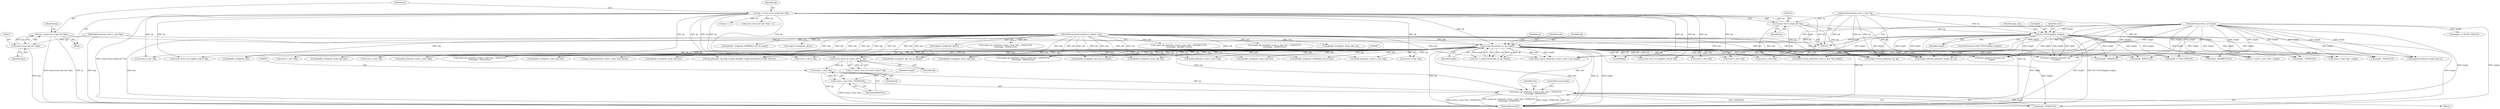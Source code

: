 digraph "0_tcpdump_67c7126062d59729cd421bb38f9594015c9907ba@pointer" {
"1000629" [label="(Call,(const u_char *)dp)"];
"1000619" [label="(Call,(const struct nd_router_advert *)dp)"];
"1000171" [label="(Call,icmp6_cksum(ndo, ip, dp, length))"];
"1000106" [label="(MethodParameterIn,netdissect_options *ndo)"];
"1000124" [label="(Call,ip = (const struct ip6_hdr *)bp2)"];
"1000126" [label="(Call,(const struct ip6_hdr *)bp2)"];
"1000109" [label="(MethodParameterIn,const u_char *bp2)"];
"1000119" [label="(Call,dp = (const struct icmp6_hdr *)bp)"];
"1000121" [label="(Call,(const struct icmp6_hdr *)bp)"];
"1000107" [label="(MethodParameterIn,const u_char *bp)"];
"1000156" [label="(Call,ND_TTEST2(bp[0], length))"];
"1000108" [label="(MethodParameterIn,u_int length)"];
"1000626" [label="(Call,icmp6_opt_print(ndo, (const u_char *)dp + RTADVLEN,\n\t\t\t\t\tlength - RTADVLEN))"];
"1000628" [label="(Call,(const u_char *)dp + RTADVLEN)"];
"1000780" [label="(Call,icmp6_rrenum_print(ndo, bp, ep))"];
"1000851" [label="(Call,cp = (const u_char *)dp + length)"];
"1000156" [label="(Call,ND_TTEST2(bp[0], length))"];
"1000163" [label="(Identifier,udp_sum)"];
"1000384" [label="(Call,ip6addr_string(ndo, &oip->ip6_dst))"];
"1000654" [label="(Call,ip6addr_string(ndo, &p->nd_ns_target))"];
"1000107" [label="(MethodParameterIn,const u_char *bp)"];
"1000125" [label="(Identifier,ip)"];
"1000292" [label="(Call,ip6addr_string(ndo, &oip->ip6_dst))"];
"1000717" [label="(Call,icmp6_opt_print(ndo, (const u_char *)dp + NDADVLEN,\n\t\t\t\t\tlength - NDADVLEN))"];
"1000854" [label="(Call,(const u_char *)dp)"];
"1000312" [label="(Call,ip6addr_string(ndo, &oip->ip6_src))"];
"1000882" [label="(Call,ip6addr_string(ndo, in6))"];
"1000172" [label="(Identifier,ndo)"];
"1000582" [label="(Call,(const u_char *)dp)"];
"1000587" [label="(Call,mld6_print(ndo, (const u_char *)dp))"];
"1000964" [label="(Call,rpl_print(ndo, dp, &dp->icmp6_data8[0], length-sizeof(struct icmp6_hdr)+4))"];
"1000853" [label="(Call,(const u_char *)dp + length)"];
"1000756" [label="(Call,ip6addr_string(ndo, &RDR(dp)->nd_rd_target))"];
"1000356" [label="(Call,tcpport_string(ndo, dport))"];
"1000549" [label="(Call,mld6_print(ndo, (const u_char *)dp))"];
"1000306" [label="(Call,ip6addr_string(ndo, &oip->ip6_dst))"];
"1000580" [label="(Call,mld6_print(ndo, (const u_char *)dp))"];
"1000123" [label="(Identifier,bp)"];
"1000627" [label="(Identifier,ndo)"];
"1000373" [label="(Call,udpport_string(ndo, dport))"];
"1000693" [label="(Call,ip6addr_string(ndo, &p->nd_na_target))"];
"1000959" [label="(Call,length - MPADVLEN)"];
"1000599" [label="(Call,icmp6_opt_print(ndo, (const u_char *)dp + RTSOLLEN,\n\t\t\t\t\tlength - RTSOLLEN))"];
"1000621" [label="(Identifier,dp)"];
"1000636" [label="(ControlStructure,break;)"];
"1000973" [label="(Call,length-sizeof(struct icmp6_hdr)+4)"];
"1000681" [label="(Call,(const struct nd_neighbor_advert *)dp)"];
"1000367" [label="(Call,ip6addr_string(ndo, &oip->ip6_dst))"];
"1000131" [label="(Call,(const struct ip6_hdr *)(dp + 1))"];
"1000174" [label="(Identifier,dp)"];
"1000617" [label="(Call,p = (const struct nd_router_advert *)dp)"];
"1000350" [label="(Call,ip6addr_string(ndo, &oip->ip6_dst))"];
"1000731" [label="(Call,RDR(dp))"];
"1000126" [label="(Call,(const struct ip6_hdr *)bp2)"];
"1000551" [label="(Call,(const u_char *)dp)"];
"1000566" [label="(Call,(const u_char *)dp)"];
"1000797" [label="(Call,mldv2_report_print(ndo, (const u_char *) dp, length))"];
"1000634" [label="(Identifier,length)"];
"1000160" [label="(Identifier,length)"];
"1000119" [label="(Call,dp = (const struct icmp6_hdr *)bp)"];
"1000324" [label="(Call,get_upperlayer(ndo, (const u_char *)oip, &prot))"];
"1000157" [label="(Call,bp[0])"];
"1000589" [label="(Call,(const u_char *)dp)"];
"1000739" [label="(Call,ip6addr_string(ndo, &RDR(dp)->nd_rd_dst))"];
"1000128" [label="(Identifier,bp2)"];
"1000111" [label="(Block,)"];
"1000615" [label="(Block,)"];
"1000606" [label="(Call,length - RTSOLLEN)"];
"1000619" [label="(Call,(const struct nd_router_advert *)dp)"];
"1000130" [label="(Identifier,oip)"];
"1000169" [label="(Call,sum = icmp6_cksum(ndo, ip, dp, length))"];
"1000628" [label="(Call,(const u_char *)dp + RTADVLEN)"];
"1000642" [label="(Call,(const struct nd_neighbor_solicit *)dp)"];
"1000109" [label="(MethodParameterIn,const u_char *bp2)"];
"1000445" [label="(Call,ip6addr_string(ndo, &oip->ip6_dst))"];
"1000545" [label="(Call,length == MLD_MINLEN)"];
"1000564" [label="(Call,mldv2_query_print(ndo, (const u_char *)dp, length))"];
"1000121" [label="(Call,(const struct icmp6_hdr *)bp)"];
"1000633" [label="(Call,length - RTADVLEN)"];
"1000775" [label="(Call,length - REDIRECTLEN)"];
"1000626" [label="(Call,icmp6_opt_print(ndo, (const u_char *)dp + RTADVLEN,\n\t\t\t\t\tlength - RTADVLEN))"];
"1000171" [label="(Call,icmp6_cksum(ndo, ip, dp, length))"];
"1000120" [label="(Identifier,dp)"];
"1000799" [label="(Call,(const u_char *) dp)"];
"1000665" [label="(Call,icmp6_opt_print(ndo, (const u_char *)dp + NDSOLLEN,\n\t\t\t\t\tlength - NDSOLLEN))"];
"1000124" [label="(Call,ip = (const struct ip6_hdr *)bp2)"];
"1000197" [label="(Identifier,ndo)"];
"1000768" [label="(Call,icmp6_opt_print(ndo, (const u_char *)dp + REDIRECTLEN,\n\t\t\t\t\tlength - REDIRECTLEN))"];
"1000175" [label="(Identifier,length)"];
"1000155" [label="(ControlStructure,if (ND_TTEST2(bp[0], length)))"];
"1000108" [label="(MethodParameterIn,u_int length)"];
"1000724" [label="(Call,length - NDADVLEN)"];
"1000672" [label="(Call,length - NDSOLLEN)"];
"1000556" [label="(Call,length >= MLDV2_MINLEN)"];
"1000602" [label="(Call,(const u_char *)dp)"];
"1000133" [label="(Call,dp + 1)"];
"1000787" [label="(Call,icmp6_nodeinfo_print(ndo, length, bp, ep))"];
"1000632" [label="(Identifier,RTADVLEN)"];
"1000631" [label="(Identifier,dp)"];
"1000173" [label="(Identifier,ip)"];
"1000952" [label="(Call,icmp6_opt_print(ndo, (const u_char *)dp + MPADVLEN,\n\t\t\t\t\tlength - MPADVLEN))"];
"1001016" [label="(MethodReturn,RET)"];
"1000993" [label="(Call,print_unknown_data(ndo, bp,\"\n\t\", length))"];
"1000106" [label="(MethodParameterIn,netdissect_options *ndo)"];
"1000629" [label="(Call,(const u_char *)dp)"];
"1000955" [label="(Call,(const u_char *)dp)"];
"1000405" [label="(Call,print_unknown_data(ndo, bp,\"\n\t\",length))"];
"1000629" -> "1000628"  [label="AST: "];
"1000629" -> "1000631"  [label="CFG: "];
"1000630" -> "1000629"  [label="AST: "];
"1000631" -> "1000629"  [label="AST: "];
"1000632" -> "1000629"  [label="CFG: "];
"1000629" -> "1001016"  [label="DDG: dp"];
"1000629" -> "1000626"  [label="DDG: dp"];
"1000629" -> "1000628"  [label="DDG: dp"];
"1000619" -> "1000629"  [label="DDG: dp"];
"1000619" -> "1000617"  [label="AST: "];
"1000619" -> "1000621"  [label="CFG: "];
"1000620" -> "1000619"  [label="AST: "];
"1000621" -> "1000619"  [label="AST: "];
"1000617" -> "1000619"  [label="CFG: "];
"1000619" -> "1000617"  [label="DDG: dp"];
"1000171" -> "1000619"  [label="DDG: dp"];
"1000119" -> "1000619"  [label="DDG: dp"];
"1000171" -> "1000169"  [label="AST: "];
"1000171" -> "1000175"  [label="CFG: "];
"1000172" -> "1000171"  [label="AST: "];
"1000173" -> "1000171"  [label="AST: "];
"1000174" -> "1000171"  [label="AST: "];
"1000175" -> "1000171"  [label="AST: "];
"1000169" -> "1000171"  [label="CFG: "];
"1000171" -> "1001016"  [label="DDG: ndo"];
"1000171" -> "1001016"  [label="DDG: ip"];
"1000171" -> "1001016"  [label="DDG: length"];
"1000171" -> "1001016"  [label="DDG: dp"];
"1000171" -> "1000169"  [label="DDG: ndo"];
"1000171" -> "1000169"  [label="DDG: ip"];
"1000171" -> "1000169"  [label="DDG: dp"];
"1000171" -> "1000169"  [label="DDG: length"];
"1000106" -> "1000171"  [label="DDG: ndo"];
"1000124" -> "1000171"  [label="DDG: ip"];
"1000119" -> "1000171"  [label="DDG: dp"];
"1000156" -> "1000171"  [label="DDG: length"];
"1000108" -> "1000171"  [label="DDG: length"];
"1000171" -> "1000292"  [label="DDG: ndo"];
"1000171" -> "1000306"  [label="DDG: ndo"];
"1000171" -> "1000324"  [label="DDG: ndo"];
"1000171" -> "1000350"  [label="DDG: ndo"];
"1000171" -> "1000367"  [label="DDG: ndo"];
"1000171" -> "1000384"  [label="DDG: ndo"];
"1000171" -> "1000405"  [label="DDG: ndo"];
"1000171" -> "1000405"  [label="DDG: length"];
"1000171" -> "1000445"  [label="DDG: ndo"];
"1000171" -> "1000545"  [label="DDG: length"];
"1000171" -> "1000549"  [label="DDG: ndo"];
"1000171" -> "1000551"  [label="DDG: dp"];
"1000171" -> "1000564"  [label="DDG: ndo"];
"1000171" -> "1000566"  [label="DDG: dp"];
"1000171" -> "1000580"  [label="DDG: ndo"];
"1000171" -> "1000582"  [label="DDG: dp"];
"1000171" -> "1000587"  [label="DDG: ndo"];
"1000171" -> "1000589"  [label="DDG: dp"];
"1000171" -> "1000599"  [label="DDG: ndo"];
"1000171" -> "1000602"  [label="DDG: dp"];
"1000171" -> "1000606"  [label="DDG: length"];
"1000171" -> "1000626"  [label="DDG: ndo"];
"1000171" -> "1000633"  [label="DDG: length"];
"1000171" -> "1000642"  [label="DDG: dp"];
"1000171" -> "1000654"  [label="DDG: ndo"];
"1000171" -> "1000672"  [label="DDG: length"];
"1000171" -> "1000681"  [label="DDG: dp"];
"1000171" -> "1000693"  [label="DDG: ndo"];
"1000171" -> "1000724"  [label="DDG: length"];
"1000171" -> "1000731"  [label="DDG: dp"];
"1000171" -> "1000739"  [label="DDG: ndo"];
"1000171" -> "1000775"  [label="DDG: length"];
"1000171" -> "1000780"  [label="DDG: ndo"];
"1000171" -> "1000787"  [label="DDG: ndo"];
"1000171" -> "1000787"  [label="DDG: length"];
"1000171" -> "1000797"  [label="DDG: ndo"];
"1000171" -> "1000797"  [label="DDG: length"];
"1000171" -> "1000799"  [label="DDG: dp"];
"1000171" -> "1000851"  [label="DDG: length"];
"1000171" -> "1000854"  [label="DDG: dp"];
"1000171" -> "1000853"  [label="DDG: length"];
"1000171" -> "1000882"  [label="DDG: ndo"];
"1000171" -> "1000952"  [label="DDG: ndo"];
"1000171" -> "1000955"  [label="DDG: dp"];
"1000171" -> "1000959"  [label="DDG: length"];
"1000171" -> "1000964"  [label="DDG: ndo"];
"1000171" -> "1000964"  [label="DDG: dp"];
"1000171" -> "1000973"  [label="DDG: length"];
"1000171" -> "1000993"  [label="DDG: ndo"];
"1000171" -> "1000993"  [label="DDG: length"];
"1000106" -> "1000105"  [label="AST: "];
"1000106" -> "1001016"  [label="DDG: ndo"];
"1000106" -> "1000292"  [label="DDG: ndo"];
"1000106" -> "1000306"  [label="DDG: ndo"];
"1000106" -> "1000312"  [label="DDG: ndo"];
"1000106" -> "1000324"  [label="DDG: ndo"];
"1000106" -> "1000350"  [label="DDG: ndo"];
"1000106" -> "1000356"  [label="DDG: ndo"];
"1000106" -> "1000367"  [label="DDG: ndo"];
"1000106" -> "1000373"  [label="DDG: ndo"];
"1000106" -> "1000384"  [label="DDG: ndo"];
"1000106" -> "1000405"  [label="DDG: ndo"];
"1000106" -> "1000445"  [label="DDG: ndo"];
"1000106" -> "1000549"  [label="DDG: ndo"];
"1000106" -> "1000564"  [label="DDG: ndo"];
"1000106" -> "1000580"  [label="DDG: ndo"];
"1000106" -> "1000587"  [label="DDG: ndo"];
"1000106" -> "1000599"  [label="DDG: ndo"];
"1000106" -> "1000626"  [label="DDG: ndo"];
"1000106" -> "1000654"  [label="DDG: ndo"];
"1000106" -> "1000665"  [label="DDG: ndo"];
"1000106" -> "1000693"  [label="DDG: ndo"];
"1000106" -> "1000717"  [label="DDG: ndo"];
"1000106" -> "1000739"  [label="DDG: ndo"];
"1000106" -> "1000756"  [label="DDG: ndo"];
"1000106" -> "1000768"  [label="DDG: ndo"];
"1000106" -> "1000780"  [label="DDG: ndo"];
"1000106" -> "1000787"  [label="DDG: ndo"];
"1000106" -> "1000797"  [label="DDG: ndo"];
"1000106" -> "1000882"  [label="DDG: ndo"];
"1000106" -> "1000952"  [label="DDG: ndo"];
"1000106" -> "1000964"  [label="DDG: ndo"];
"1000106" -> "1000993"  [label="DDG: ndo"];
"1000124" -> "1000111"  [label="AST: "];
"1000124" -> "1000126"  [label="CFG: "];
"1000125" -> "1000124"  [label="AST: "];
"1000126" -> "1000124"  [label="AST: "];
"1000130" -> "1000124"  [label="CFG: "];
"1000124" -> "1001016"  [label="DDG: (const struct ip6_hdr *)bp2"];
"1000124" -> "1001016"  [label="DDG: ip"];
"1000126" -> "1000124"  [label="DDG: bp2"];
"1000126" -> "1000128"  [label="CFG: "];
"1000127" -> "1000126"  [label="AST: "];
"1000128" -> "1000126"  [label="AST: "];
"1000126" -> "1001016"  [label="DDG: bp2"];
"1000109" -> "1000126"  [label="DDG: bp2"];
"1000109" -> "1000105"  [label="AST: "];
"1000109" -> "1001016"  [label="DDG: bp2"];
"1000119" -> "1000111"  [label="AST: "];
"1000119" -> "1000121"  [label="CFG: "];
"1000120" -> "1000119"  [label="AST: "];
"1000121" -> "1000119"  [label="AST: "];
"1000125" -> "1000119"  [label="CFG: "];
"1000119" -> "1001016"  [label="DDG: (const struct icmp6_hdr *)bp"];
"1000121" -> "1000119"  [label="DDG: bp"];
"1000119" -> "1000131"  [label="DDG: dp"];
"1000119" -> "1000133"  [label="DDG: dp"];
"1000119" -> "1000551"  [label="DDG: dp"];
"1000119" -> "1000566"  [label="DDG: dp"];
"1000119" -> "1000582"  [label="DDG: dp"];
"1000119" -> "1000589"  [label="DDG: dp"];
"1000119" -> "1000602"  [label="DDG: dp"];
"1000119" -> "1000642"  [label="DDG: dp"];
"1000119" -> "1000681"  [label="DDG: dp"];
"1000119" -> "1000731"  [label="DDG: dp"];
"1000119" -> "1000799"  [label="DDG: dp"];
"1000119" -> "1000854"  [label="DDG: dp"];
"1000119" -> "1000955"  [label="DDG: dp"];
"1000119" -> "1000964"  [label="DDG: dp"];
"1000121" -> "1000123"  [label="CFG: "];
"1000122" -> "1000121"  [label="AST: "];
"1000123" -> "1000121"  [label="AST: "];
"1000121" -> "1001016"  [label="DDG: bp"];
"1000107" -> "1000121"  [label="DDG: bp"];
"1000121" -> "1000156"  [label="DDG: bp"];
"1000121" -> "1000405"  [label="DDG: bp"];
"1000121" -> "1000780"  [label="DDG: bp"];
"1000121" -> "1000787"  [label="DDG: bp"];
"1000121" -> "1000993"  [label="DDG: bp"];
"1000107" -> "1000105"  [label="AST: "];
"1000107" -> "1001016"  [label="DDG: bp"];
"1000107" -> "1000156"  [label="DDG: bp"];
"1000107" -> "1000405"  [label="DDG: bp"];
"1000107" -> "1000780"  [label="DDG: bp"];
"1000107" -> "1000787"  [label="DDG: bp"];
"1000107" -> "1000993"  [label="DDG: bp"];
"1000156" -> "1000155"  [label="AST: "];
"1000156" -> "1000160"  [label="CFG: "];
"1000157" -> "1000156"  [label="AST: "];
"1000160" -> "1000156"  [label="AST: "];
"1000163" -> "1000156"  [label="CFG: "];
"1000197" -> "1000156"  [label="CFG: "];
"1000156" -> "1001016"  [label="DDG: bp[0]"];
"1000156" -> "1001016"  [label="DDG: length"];
"1000156" -> "1001016"  [label="DDG: ND_TTEST2(bp[0], length)"];
"1000108" -> "1000156"  [label="DDG: length"];
"1000156" -> "1000405"  [label="DDG: bp[0]"];
"1000156" -> "1000405"  [label="DDG: length"];
"1000156" -> "1000545"  [label="DDG: length"];
"1000156" -> "1000606"  [label="DDG: length"];
"1000156" -> "1000633"  [label="DDG: length"];
"1000156" -> "1000672"  [label="DDG: length"];
"1000156" -> "1000724"  [label="DDG: length"];
"1000156" -> "1000775"  [label="DDG: length"];
"1000156" -> "1000780"  [label="DDG: bp[0]"];
"1000156" -> "1000787"  [label="DDG: length"];
"1000156" -> "1000787"  [label="DDG: bp[0]"];
"1000156" -> "1000797"  [label="DDG: length"];
"1000156" -> "1000851"  [label="DDG: length"];
"1000156" -> "1000853"  [label="DDG: length"];
"1000156" -> "1000959"  [label="DDG: length"];
"1000156" -> "1000973"  [label="DDG: length"];
"1000156" -> "1000993"  [label="DDG: bp[0]"];
"1000156" -> "1000993"  [label="DDG: length"];
"1000108" -> "1000105"  [label="AST: "];
"1000108" -> "1001016"  [label="DDG: length"];
"1000108" -> "1000405"  [label="DDG: length"];
"1000108" -> "1000545"  [label="DDG: length"];
"1000108" -> "1000556"  [label="DDG: length"];
"1000108" -> "1000564"  [label="DDG: length"];
"1000108" -> "1000606"  [label="DDG: length"];
"1000108" -> "1000633"  [label="DDG: length"];
"1000108" -> "1000672"  [label="DDG: length"];
"1000108" -> "1000724"  [label="DDG: length"];
"1000108" -> "1000775"  [label="DDG: length"];
"1000108" -> "1000787"  [label="DDG: length"];
"1000108" -> "1000797"  [label="DDG: length"];
"1000108" -> "1000851"  [label="DDG: length"];
"1000108" -> "1000853"  [label="DDG: length"];
"1000108" -> "1000959"  [label="DDG: length"];
"1000108" -> "1000973"  [label="DDG: length"];
"1000108" -> "1000993"  [label="DDG: length"];
"1000626" -> "1000615"  [label="AST: "];
"1000626" -> "1000633"  [label="CFG: "];
"1000627" -> "1000626"  [label="AST: "];
"1000628" -> "1000626"  [label="AST: "];
"1000633" -> "1000626"  [label="AST: "];
"1000636" -> "1000626"  [label="CFG: "];
"1000626" -> "1001016"  [label="DDG: icmp6_opt_print(ndo, (const u_char *)dp + RTADVLEN,\n\t\t\t\t\tlength - RTADVLEN)"];
"1000626" -> "1001016"  [label="DDG: length - RTADVLEN"];
"1000626" -> "1001016"  [label="DDG: ndo"];
"1000626" -> "1001016"  [label="DDG: (const u_char *)dp + RTADVLEN"];
"1000633" -> "1000626"  [label="DDG: length"];
"1000633" -> "1000626"  [label="DDG: RTADVLEN"];
"1000628" -> "1000632"  [label="CFG: "];
"1000632" -> "1000628"  [label="AST: "];
"1000634" -> "1000628"  [label="CFG: "];
"1000628" -> "1001016"  [label="DDG: (const u_char *)dp"];
}
